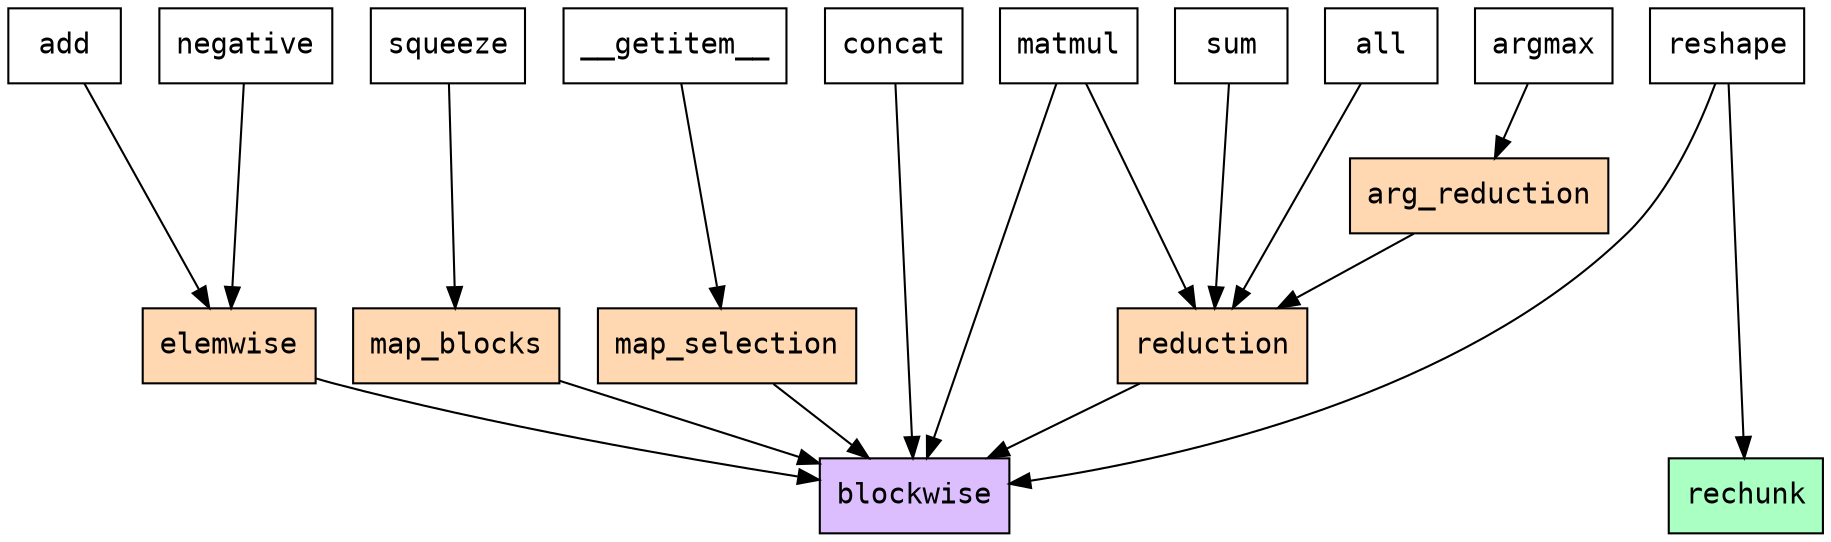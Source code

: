 // Generate svg with `dot images/ops.dot -Tsvg -O`
digraph {
    graph [fontname = "courier"];
    node [fontname = "courier"; shape="box"];
    edge [fontname = "courier"];

    // primitive
    blockwise [style="filled"; fillcolor="#dcbeff";];
    rechunk [style="filled"; fillcolor="#aaffc3";];

    // core
    elemwise [style="filled"; fillcolor="#ffd8b1";];
    map_blocks [style="filled"; fillcolor="#ffd8b1";];
    map_selection [style="filled"; fillcolor="#ffd8b1";];
    reduction [style="filled"; fillcolor="#ffd8b1";];
    arg_reduction [style="filled"; fillcolor="#ffd8b1";];

    elemwise -> blockwise;
    map_blocks -> blockwise;
    map_selection -> blockwise;
    reduction -> blockwise;
    arg_reduction -> reduction;

    // array API

    // array object
    __getitem__ -> map_selection

    // elementwise
    add -> elemwise
    negative -> elemwise

    // linear algebra
    matmul -> blockwise;
    matmul -> reduction;

    // manipulation
    concat -> blockwise;
    reshape -> rechunk;
    reshape -> blockwise;
    squeeze -> map_blocks;

    // searching
    argmax -> arg_reduction;

    // statistical
    sum -> reduction;

    // utility
    all -> reduction;

    {
        rank = min;

        // fix horizontal placing with invisible edges
        edge[style=invis];
        add -> negative -> squeeze -> __getitem__ -> concat -> matmul -> sum -> all -> argmax -> reshape;
        rankdir = LR;
    }
    {
        rank = same;
        elemwise; map_blocks; map_selection; reduction;
    }
    {
        rank = max;
        blockwise; rechunk;
    }

}
